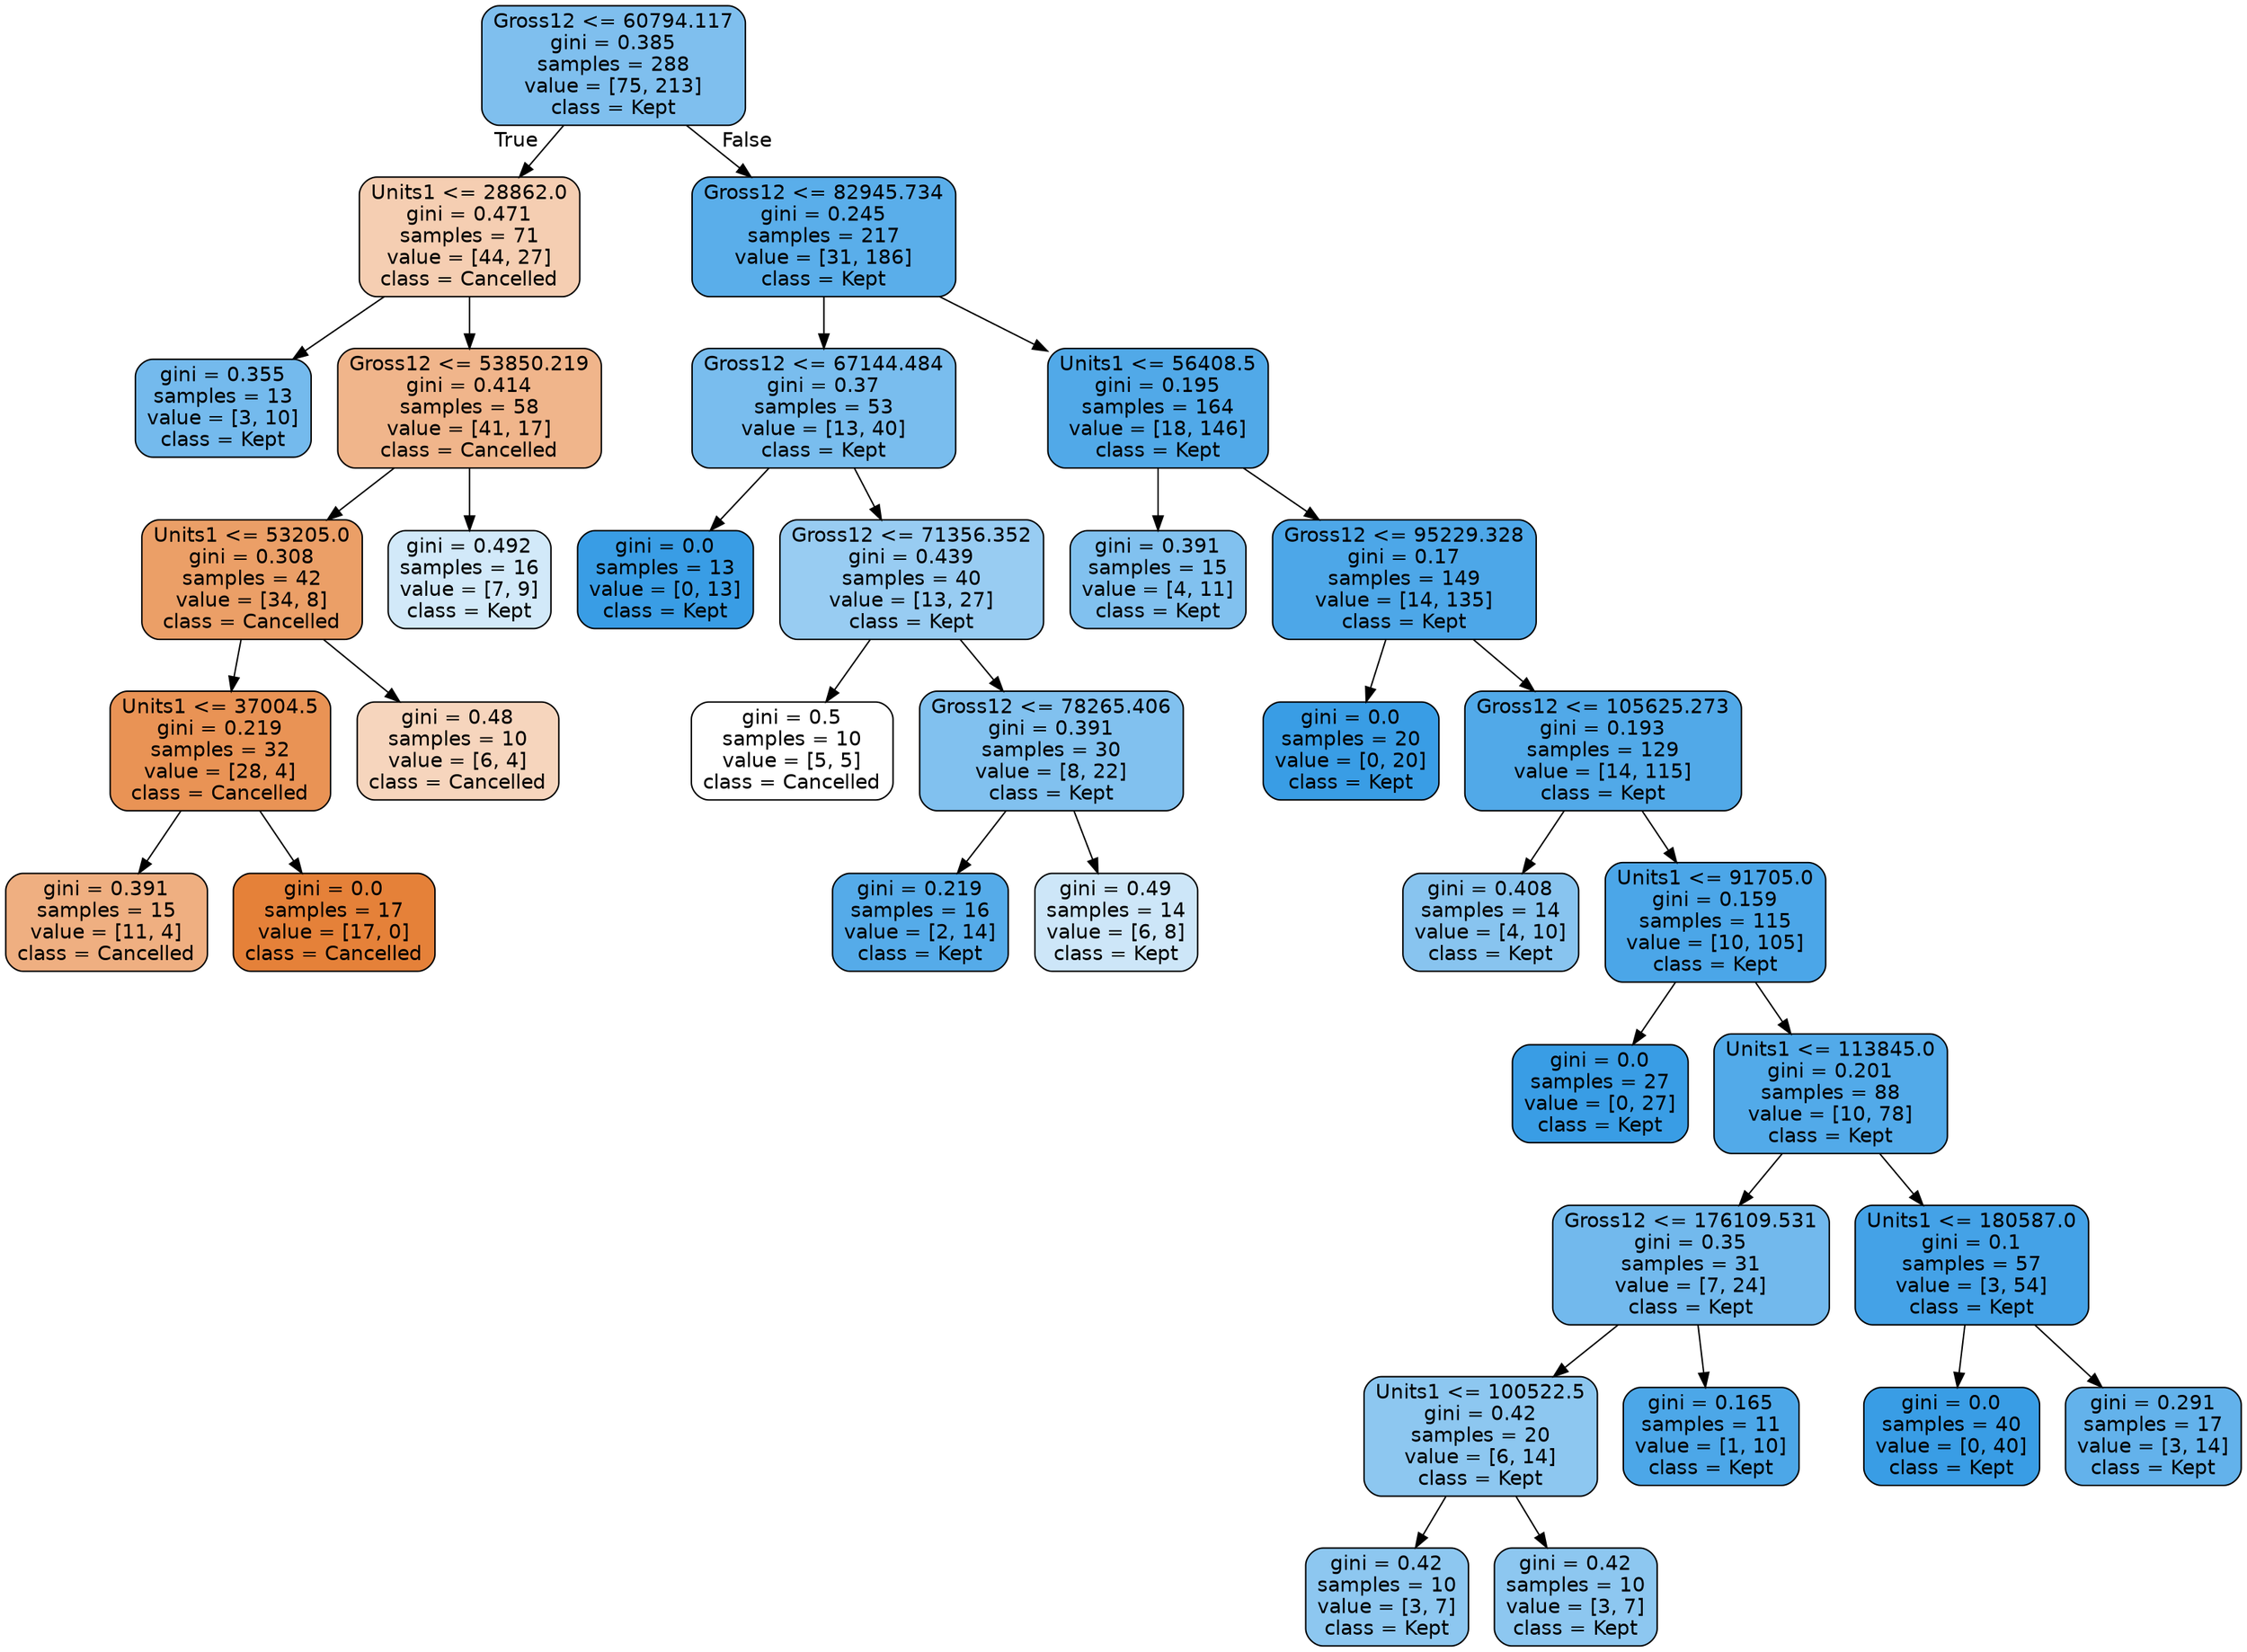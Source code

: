 digraph Tree {
node [shape=box, style="filled, rounded", color="black", fontname=helvetica] ;
edge [fontname=helvetica] ;
0 [label="Gross12 <= 60794.117\ngini = 0.385\nsamples = 288\nvalue = [75, 213]\nclass = Kept", fillcolor="#399de5a5"] ;
1 [label="Units1 <= 28862.0\ngini = 0.471\nsamples = 71\nvalue = [44, 27]\nclass = Cancelled", fillcolor="#e5813963"] ;
0 -> 1 [labeldistance=2.5, labelangle=45, headlabel="True"] ;
2 [label="gini = 0.355\nsamples = 13\nvalue = [3, 10]\nclass = Kept", fillcolor="#399de5b3"] ;
1 -> 2 ;
3 [label="Gross12 <= 53850.219\ngini = 0.414\nsamples = 58\nvalue = [41, 17]\nclass = Cancelled", fillcolor="#e5813995"] ;
1 -> 3 ;
4 [label="Units1 <= 53205.0\ngini = 0.308\nsamples = 42\nvalue = [34, 8]\nclass = Cancelled", fillcolor="#e58139c3"] ;
3 -> 4 ;
5 [label="Units1 <= 37004.5\ngini = 0.219\nsamples = 32\nvalue = [28, 4]\nclass = Cancelled", fillcolor="#e58139db"] ;
4 -> 5 ;
6 [label="gini = 0.391\nsamples = 15\nvalue = [11, 4]\nclass = Cancelled", fillcolor="#e58139a2"] ;
5 -> 6 ;
7 [label="gini = 0.0\nsamples = 17\nvalue = [17, 0]\nclass = Cancelled", fillcolor="#e58139ff"] ;
5 -> 7 ;
8 [label="gini = 0.48\nsamples = 10\nvalue = [6, 4]\nclass = Cancelled", fillcolor="#e5813955"] ;
4 -> 8 ;
9 [label="gini = 0.492\nsamples = 16\nvalue = [7, 9]\nclass = Kept", fillcolor="#399de539"] ;
3 -> 9 ;
10 [label="Gross12 <= 82945.734\ngini = 0.245\nsamples = 217\nvalue = [31, 186]\nclass = Kept", fillcolor="#399de5d4"] ;
0 -> 10 [labeldistance=2.5, labelangle=-45, headlabel="False"] ;
11 [label="Gross12 <= 67144.484\ngini = 0.37\nsamples = 53\nvalue = [13, 40]\nclass = Kept", fillcolor="#399de5ac"] ;
10 -> 11 ;
12 [label="gini = 0.0\nsamples = 13\nvalue = [0, 13]\nclass = Kept", fillcolor="#399de5ff"] ;
11 -> 12 ;
13 [label="Gross12 <= 71356.352\ngini = 0.439\nsamples = 40\nvalue = [13, 27]\nclass = Kept", fillcolor="#399de584"] ;
11 -> 13 ;
14 [label="gini = 0.5\nsamples = 10\nvalue = [5, 5]\nclass = Cancelled", fillcolor="#e5813900"] ;
13 -> 14 ;
15 [label="Gross12 <= 78265.406\ngini = 0.391\nsamples = 30\nvalue = [8, 22]\nclass = Kept", fillcolor="#399de5a2"] ;
13 -> 15 ;
16 [label="gini = 0.219\nsamples = 16\nvalue = [2, 14]\nclass = Kept", fillcolor="#399de5db"] ;
15 -> 16 ;
17 [label="gini = 0.49\nsamples = 14\nvalue = [6, 8]\nclass = Kept", fillcolor="#399de540"] ;
15 -> 17 ;
18 [label="Units1 <= 56408.5\ngini = 0.195\nsamples = 164\nvalue = [18, 146]\nclass = Kept", fillcolor="#399de5e0"] ;
10 -> 18 ;
19 [label="gini = 0.391\nsamples = 15\nvalue = [4, 11]\nclass = Kept", fillcolor="#399de5a2"] ;
18 -> 19 ;
20 [label="Gross12 <= 95229.328\ngini = 0.17\nsamples = 149\nvalue = [14, 135]\nclass = Kept", fillcolor="#399de5e5"] ;
18 -> 20 ;
21 [label="gini = 0.0\nsamples = 20\nvalue = [0, 20]\nclass = Kept", fillcolor="#399de5ff"] ;
20 -> 21 ;
22 [label="Gross12 <= 105625.273\ngini = 0.193\nsamples = 129\nvalue = [14, 115]\nclass = Kept", fillcolor="#399de5e0"] ;
20 -> 22 ;
23 [label="gini = 0.408\nsamples = 14\nvalue = [4, 10]\nclass = Kept", fillcolor="#399de599"] ;
22 -> 23 ;
24 [label="Units1 <= 91705.0\ngini = 0.159\nsamples = 115\nvalue = [10, 105]\nclass = Kept", fillcolor="#399de5e7"] ;
22 -> 24 ;
25 [label="gini = 0.0\nsamples = 27\nvalue = [0, 27]\nclass = Kept", fillcolor="#399de5ff"] ;
24 -> 25 ;
26 [label="Units1 <= 113845.0\ngini = 0.201\nsamples = 88\nvalue = [10, 78]\nclass = Kept", fillcolor="#399de5de"] ;
24 -> 26 ;
27 [label="Gross12 <= 176109.531\ngini = 0.35\nsamples = 31\nvalue = [7, 24]\nclass = Kept", fillcolor="#399de5b5"] ;
26 -> 27 ;
28 [label="Units1 <= 100522.5\ngini = 0.42\nsamples = 20\nvalue = [6, 14]\nclass = Kept", fillcolor="#399de592"] ;
27 -> 28 ;
29 [label="gini = 0.42\nsamples = 10\nvalue = [3, 7]\nclass = Kept", fillcolor="#399de592"] ;
28 -> 29 ;
30 [label="gini = 0.42\nsamples = 10\nvalue = [3, 7]\nclass = Kept", fillcolor="#399de592"] ;
28 -> 30 ;
31 [label="gini = 0.165\nsamples = 11\nvalue = [1, 10]\nclass = Kept", fillcolor="#399de5e6"] ;
27 -> 31 ;
32 [label="Units1 <= 180587.0\ngini = 0.1\nsamples = 57\nvalue = [3, 54]\nclass = Kept", fillcolor="#399de5f1"] ;
26 -> 32 ;
33 [label="gini = 0.0\nsamples = 40\nvalue = [0, 40]\nclass = Kept", fillcolor="#399de5ff"] ;
32 -> 33 ;
34 [label="gini = 0.291\nsamples = 17\nvalue = [3, 14]\nclass = Kept", fillcolor="#399de5c8"] ;
32 -> 34 ;
}